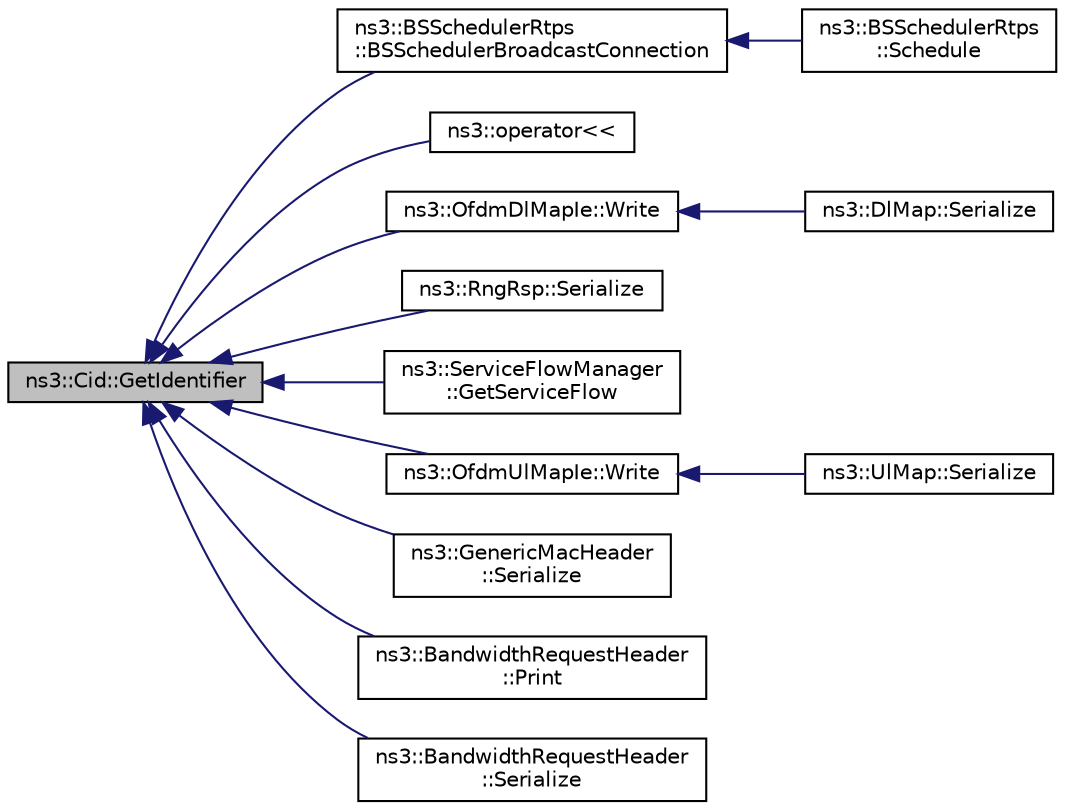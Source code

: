 digraph "ns3::Cid::GetIdentifier"
{
  edge [fontname="Helvetica",fontsize="10",labelfontname="Helvetica",labelfontsize="10"];
  node [fontname="Helvetica",fontsize="10",shape=record];
  rankdir="LR";
  Node1 [label="ns3::Cid::GetIdentifier",height=0.2,width=0.4,color="black", fillcolor="grey75", style="filled", fontcolor="black"];
  Node1 -> Node2 [dir="back",color="midnightblue",fontsize="10",style="solid"];
  Node2 [label="ns3::BSSchedulerRtps\l::BSSchedulerBroadcastConnection",height=0.2,width=0.4,color="black", fillcolor="white", style="filled",URL="$d9/ddf/classns3_1_1BSSchedulerRtps.html#ad041a6417c9cf0ddc40116ac877015ab",tooltip="schedules the broadcast connections "];
  Node2 -> Node3 [dir="back",color="midnightblue",fontsize="10",style="solid"];
  Node3 [label="ns3::BSSchedulerRtps\l::Schedule",height=0.2,width=0.4,color="black", fillcolor="white", style="filled",URL="$d9/ddf/classns3_1_1BSSchedulerRtps.html#a311c9c524b1a898c72afa35a9d7ac0dc",tooltip="Schedule function. "];
  Node1 -> Node4 [dir="back",color="midnightblue",fontsize="10",style="solid"];
  Node4 [label="ns3::operator\<\<",height=0.2,width=0.4,color="black", fillcolor="white", style="filled",URL="$d7/d2e/namespacens3.html#a74d66dcef7ae92fbbb9a0c7d96a081c9",tooltip="output stream output opertor "];
  Node1 -> Node5 [dir="back",color="midnightblue",fontsize="10",style="solid"];
  Node5 [label="ns3::OfdmDlMapIe::Write",height=0.2,width=0.4,color="black", fillcolor="white", style="filled",URL="$de/de8/classns3_1_1OfdmDlMapIe.html#ae51a050fe61fef6d82bd310aada59f4f"];
  Node5 -> Node6 [dir="back",color="midnightblue",fontsize="10",style="solid"];
  Node6 [label="ns3::DlMap::Serialize",height=0.2,width=0.4,color="black", fillcolor="white", style="filled",URL="$d6/d59/classns3_1_1DlMap.html#a2634be463a3e4d4bb19904a20aa97f32"];
  Node1 -> Node7 [dir="back",color="midnightblue",fontsize="10",style="solid"];
  Node7 [label="ns3::RngRsp::Serialize",height=0.2,width=0.4,color="black", fillcolor="white", style="filled",URL="$d5/d34/classns3_1_1RngRsp.html#a78794099638c34db6155022b02bfba4f"];
  Node1 -> Node8 [dir="back",color="midnightblue",fontsize="10",style="solid"];
  Node8 [label="ns3::ServiceFlowManager\l::GetServiceFlow",height=0.2,width=0.4,color="black", fillcolor="white", style="filled",URL="$df/d56/classns3_1_1ServiceFlowManager.html#a68cc5914c5dab710f989cedc8aa69051"];
  Node1 -> Node9 [dir="back",color="midnightblue",fontsize="10",style="solid"];
  Node9 [label="ns3::OfdmUlMapIe::Write",height=0.2,width=0.4,color="black", fillcolor="white", style="filled",URL="$d7/d47/classns3_1_1OfdmUlMapIe.html#af455e0a2ab5c3d4a4a76d2ead8e10b64"];
  Node9 -> Node10 [dir="back",color="midnightblue",fontsize="10",style="solid"];
  Node10 [label="ns3::UlMap::Serialize",height=0.2,width=0.4,color="black", fillcolor="white", style="filled",URL="$d0/dec/classns3_1_1UlMap.html#aaba9c47a0e8188cbbbdba6cc250dcb1e"];
  Node1 -> Node11 [dir="back",color="midnightblue",fontsize="10",style="solid"];
  Node11 [label="ns3::GenericMacHeader\l::Serialize",height=0.2,width=0.4,color="black", fillcolor="white", style="filled",URL="$d1/d60/classns3_1_1GenericMacHeader.html#a657566205e4e0f3bdc84a410393b024f"];
  Node1 -> Node12 [dir="back",color="midnightblue",fontsize="10",style="solid"];
  Node12 [label="ns3::BandwidthRequestHeader\l::Print",height=0.2,width=0.4,color="black", fillcolor="white", style="filled",URL="$d1/d06/classns3_1_1BandwidthRequestHeader.html#a57b70fb7f29956dede9e848a24d8edb9"];
  Node1 -> Node13 [dir="back",color="midnightblue",fontsize="10",style="solid"];
  Node13 [label="ns3::BandwidthRequestHeader\l::Serialize",height=0.2,width=0.4,color="black", fillcolor="white", style="filled",URL="$d1/d06/classns3_1_1BandwidthRequestHeader.html#a0a14347ab5e5b165cfd52db3c018edf6"];
}
